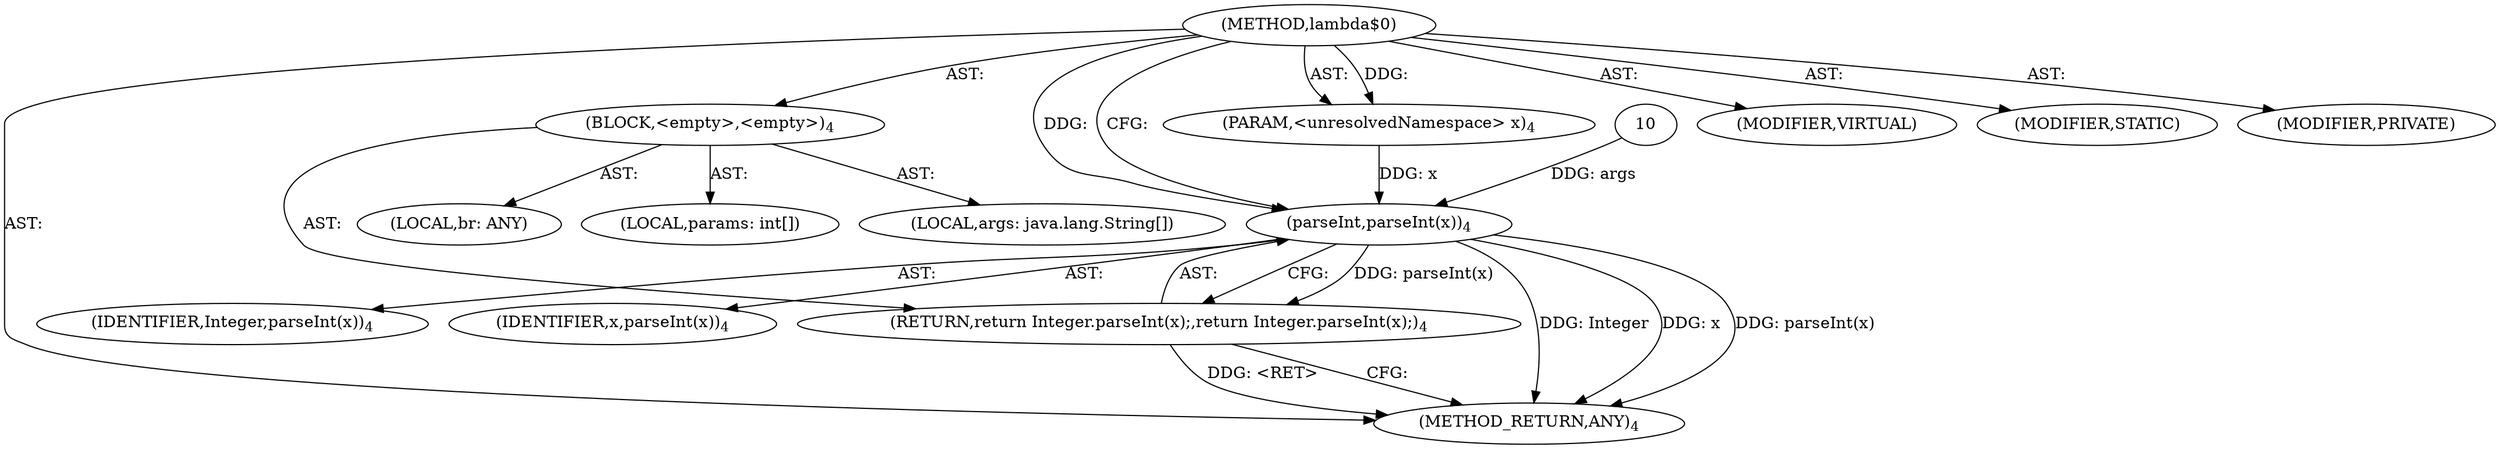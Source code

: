 digraph "lambda$0" {  
"391" [label = <(METHOD,lambda$0)> ]
"392" [label = <(PARAM,&lt;unresolvedNamespace&gt; x)<SUB>4</SUB>> ]
"393" [label = <(BLOCK,&lt;empty&gt;,&lt;empty&gt;)<SUB>4</SUB>> ]
"394" [label = <(LOCAL,br: ANY)> ]
"395" [label = <(LOCAL,params: int[])> ]
"396" [label = <(LOCAL,args: java.lang.String[])> ]
"397" [label = <(RETURN,return Integer.parseInt(x);,return Integer.parseInt(x);)<SUB>4</SUB>> ]
"398" [label = <(parseInt,parseInt(x))<SUB>4</SUB>> ]
"399" [label = <(IDENTIFIER,Integer,parseInt(x))<SUB>4</SUB>> ]
"400" [label = <(IDENTIFIER,x,parseInt(x))<SUB>4</SUB>> ]
"401" [label = <(METHOD_RETURN,ANY)<SUB>4</SUB>> ]
"402" [label = <(MODIFIER,VIRTUAL)> ]
"403" [label = <(MODIFIER,STATIC)> ]
"404" [label = <(MODIFIER,PRIVATE)> ]
  "391" -> "392"  [ label = "AST: "] 
  "391" -> "393"  [ label = "AST: "] 
  "391" -> "401"  [ label = "AST: "] 
  "391" -> "402"  [ label = "AST: "] 
  "391" -> "403"  [ label = "AST: "] 
  "391" -> "404"  [ label = "AST: "] 
  "393" -> "394"  [ label = "AST: "] 
  "393" -> "395"  [ label = "AST: "] 
  "393" -> "396"  [ label = "AST: "] 
  "393" -> "397"  [ label = "AST: "] 
  "397" -> "398"  [ label = "AST: "] 
  "398" -> "399"  [ label = "AST: "] 
  "398" -> "400"  [ label = "AST: "] 
  "397" -> "401"  [ label = "CFG: "] 
  "398" -> "397"  [ label = "CFG: "] 
  "391" -> "398"  [ label = "CFG: "] 
  "397" -> "401"  [ label = "DDG: &lt;RET&gt;"] 
  "398" -> "401"  [ label = "DDG: Integer"] 
  "398" -> "401"  [ label = "DDG: x"] 
  "398" -> "401"  [ label = "DDG: parseInt(x)"] 
  "391" -> "392"  [ label = "DDG: "] 
  "398" -> "397"  [ label = "DDG: parseInt(x)"] 
  "10" -> "398"  [ label = "DDG: args"] 
  "391" -> "398"  [ label = "DDG: "] 
  "392" -> "398"  [ label = "DDG: x"] 
}
